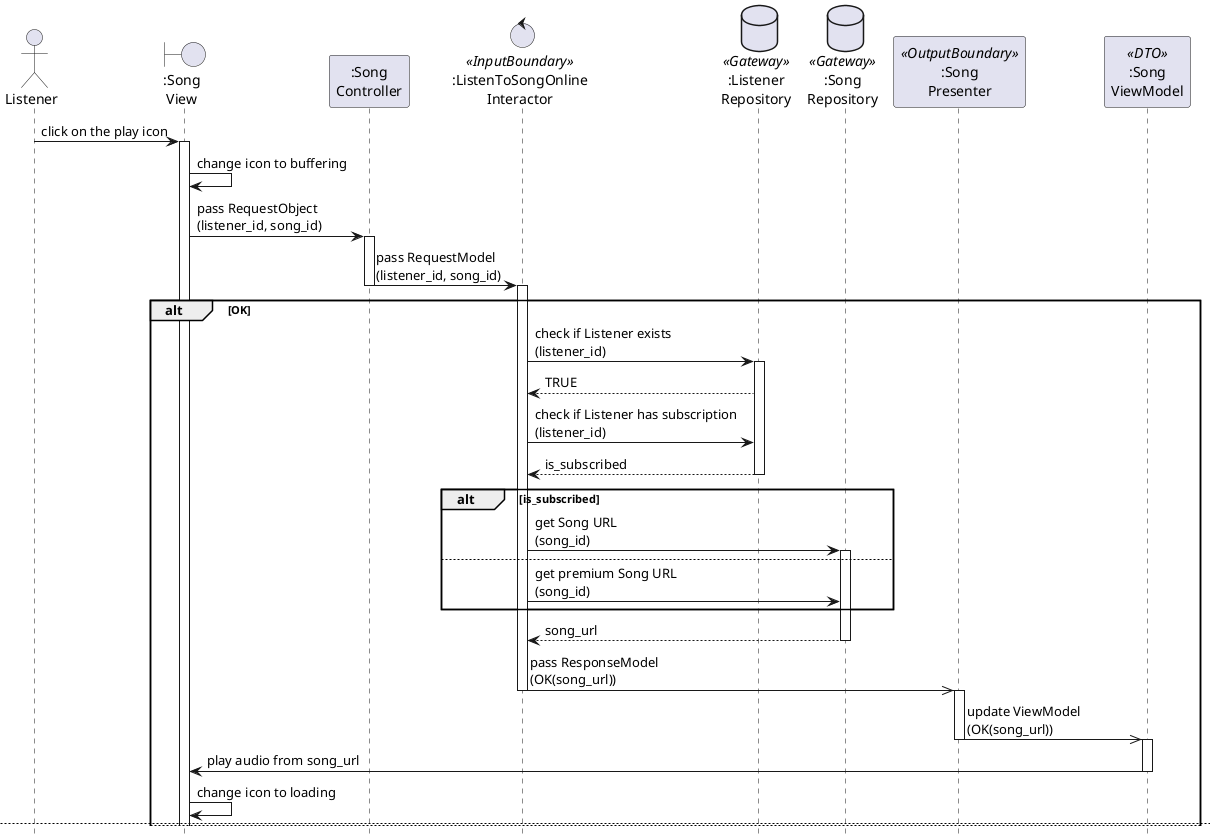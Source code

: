 @startuml

hide footbox
skinparam BackgroundColor transparent

actor Listener as User
boundary ":Song\nView" as View
participant ":Song\nController" as Controller
control ":ListenToSongOnline\nInteractor" as Interactor <<InputBoundary>>
database ":Listener\nRepository" as ListenerRepository <<Gateway>>
database ":Song\nRepository" as SongRepository <<Gateway>>
participant ":Song\nPresenter" as Presenter <<OutputBoundary>>
participant ":Song\nViewModel" as ViewModel <<DTO>>

User -> View: click on the play icon
activate View

View -> View: change icon to buffering

View -> Controller: pass RequestObject\n(listener_id, song_id)
activate Controller

Controller -> Interactor: pass RequestModel\n(listener_id, song_id)
deactivate Controller
activate Interactor
    
alt OK
    Interactor -> ListenerRepository: check if Listener exists\n(listener_id)
    activate ListenerRepository
    Interactor <-- ListenerRepository: TRUE

    Interactor -> ListenerRepository: check if Listener has subscription\n(listener_id)
    return is_subscribed
    deactivate ListenerRepository

    alt is_subscribed
        Interactor -> SongRepository: get Song URL\n(song_id)
        activate SongRepository
    else
        Interactor -> SongRepository: get premium Song URL\n(song_id)
    end
    Interactor <-- SongRepository: song_url
    deactivate SongRepository

    Interactor ->> Presenter: pass ResponseModel\n(OK(song_url))
    deactivate Interactor
    activate Presenter

    Presenter ->> ViewModel: update ViewModel\n(OK(song_url))
    deactivate Presenter
    activate ViewModel

    View <- ViewModel: play audio from song_url
    deactivate ViewModel

    View -> View: change icon to loading
    newpage

else Error: Listener not found
    Interactor -> ListenerRepository: check if Listener exists\n(listener_id)
    activate Interactor
    activate ListenerRepository
    return FALSE
    deactivate ListenerRepository

    Interactor ->> Presenter: pass ResponseModel\n(Error: Listener not found)
    deactivate Interactor
    activate Presenter

    Presenter ->> ViewModel: update ViewModel\n(Error: Listener not found)
    deactivate Presenter
    activate ViewModel

    View <- ViewModel: display error message
    deactivate ViewModel
    
    View -> View: change icon to cancelled

else Error: Song not found
    Interactor -> SongRepository: get Song\n(song_id)
    activate Interactor
    activate SongRepository
    return NULL
    deactivate SongRepository

    Interactor ->> Presenter: pass ResponseModel\n(Error: Song not found)
    deactivate Interactor
    activate Presenter
    
    Presenter ->> ViewModel: update ViewModel\n(Error: Song not found)
    deactivate Presenter
    activate ViewModel

    View <- ViewModel: display error message
    deactivate ViewModel
    
    View -> View: change icon to cancelled

end

deactivate View

@enduml
